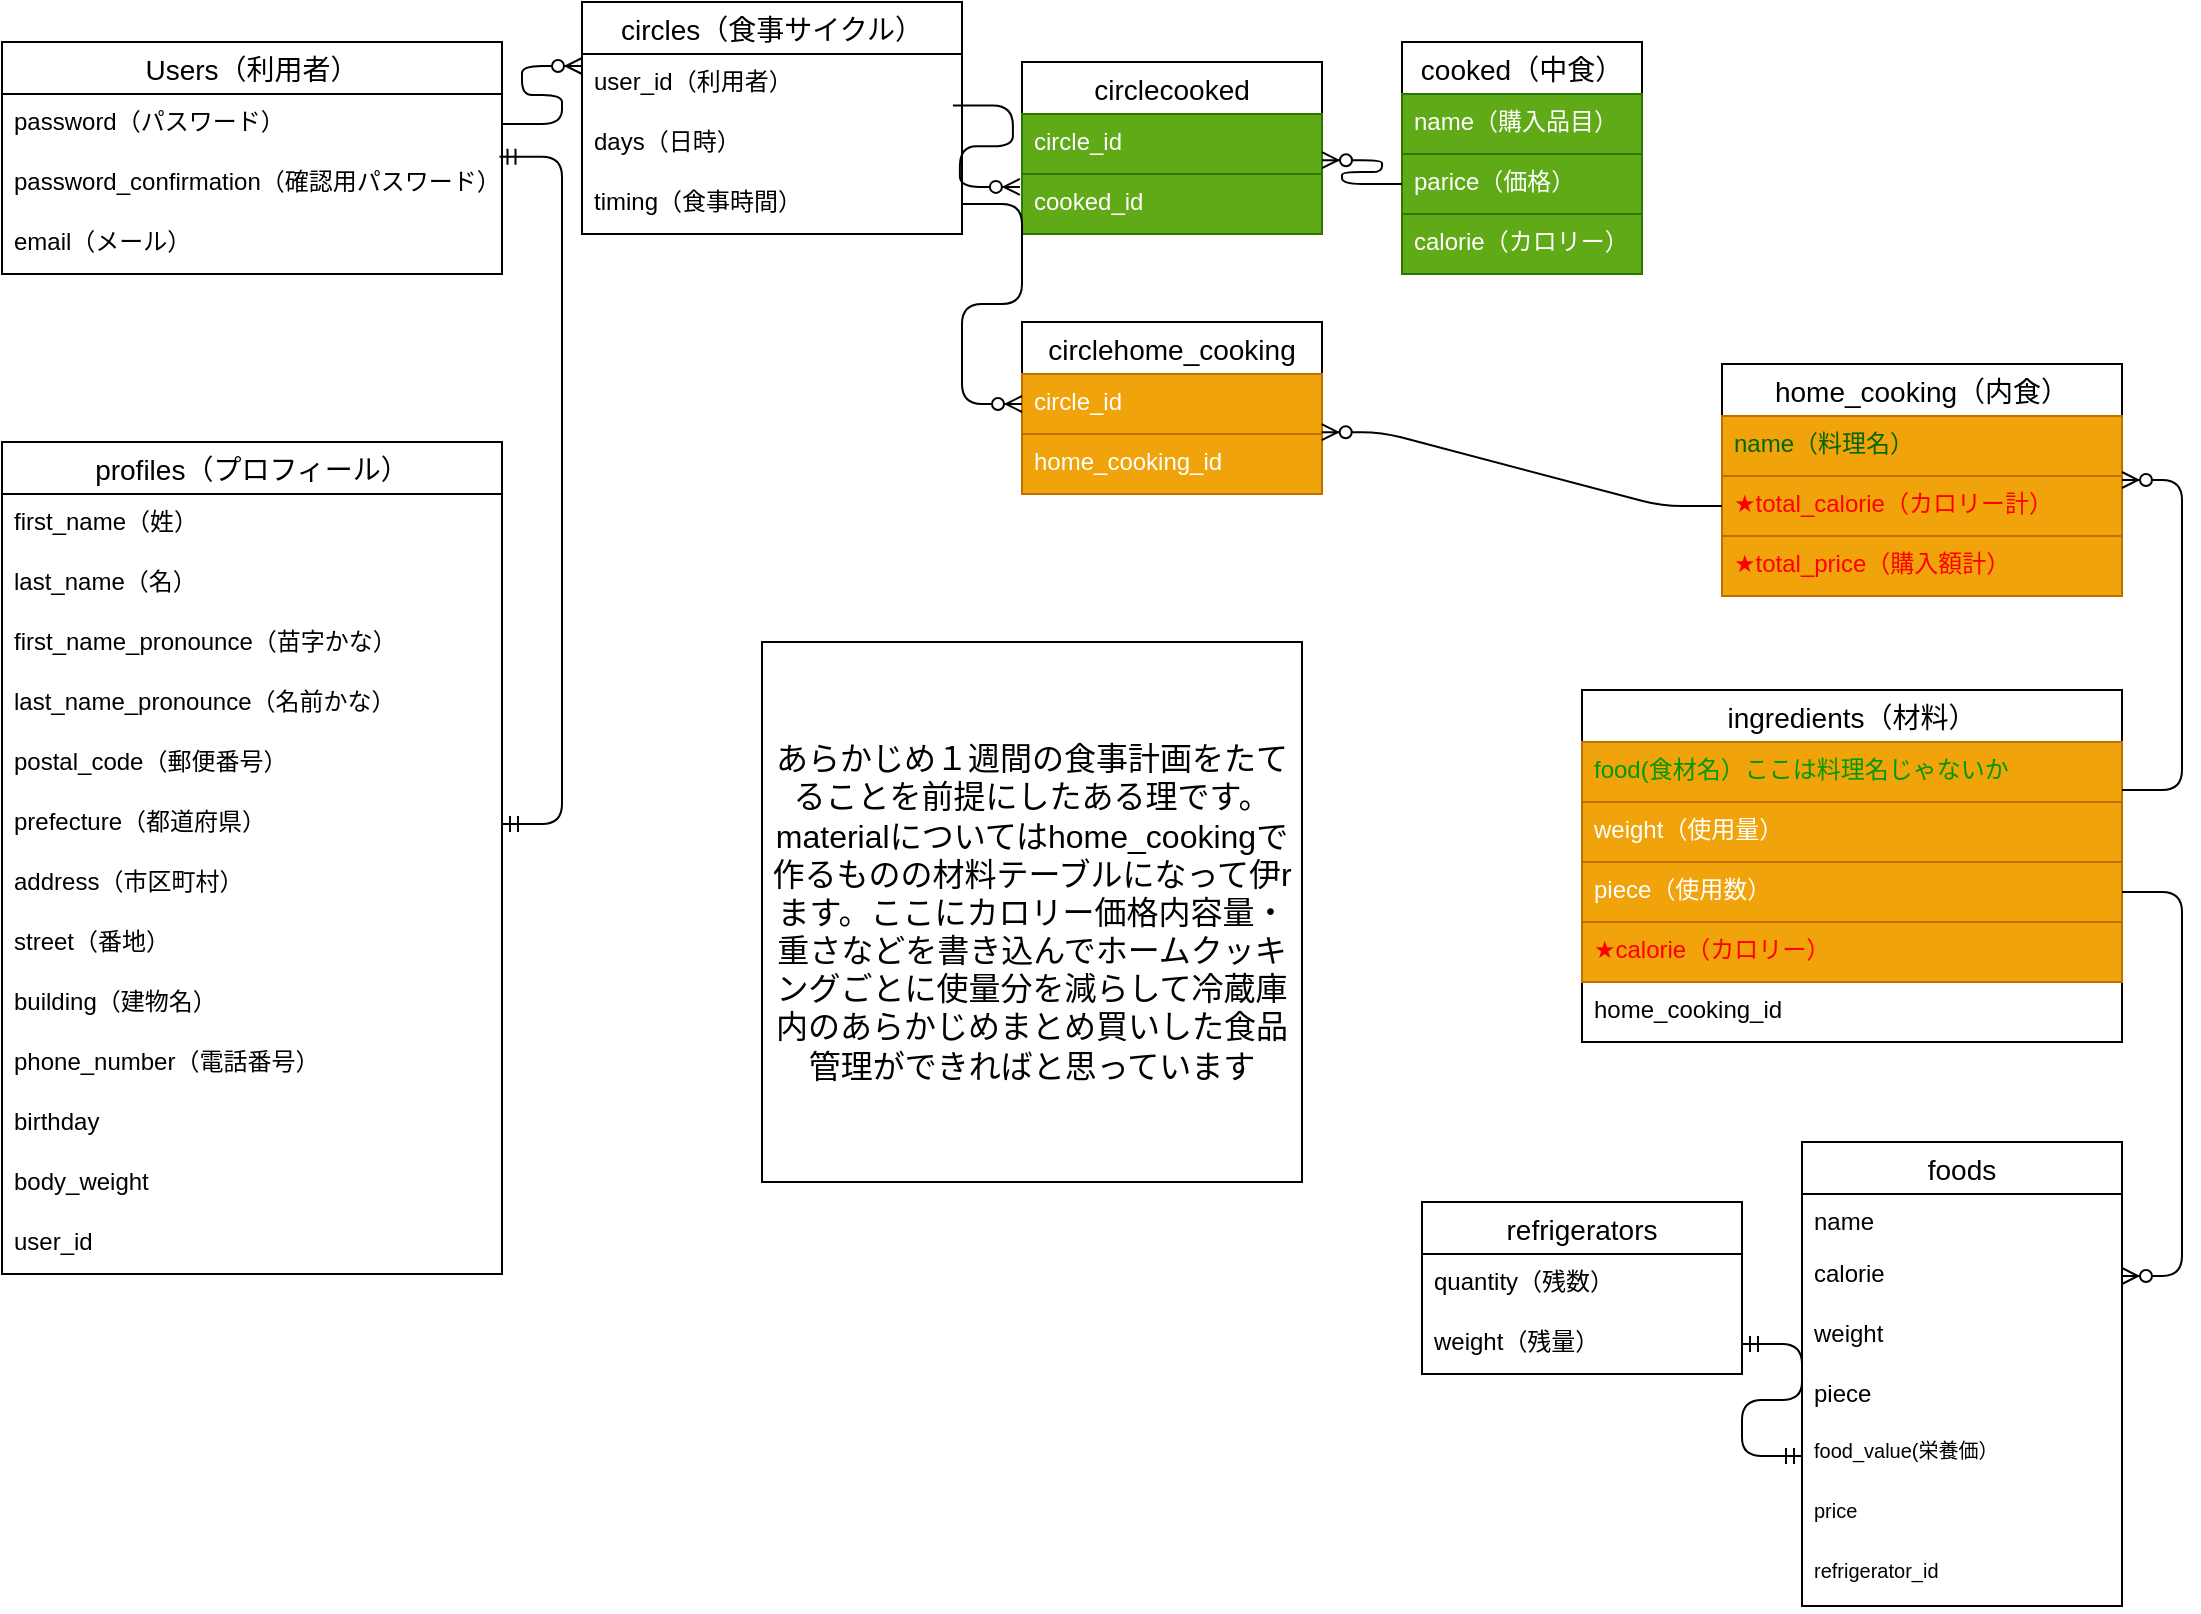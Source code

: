 <mxfile>
    <diagram id="WbgnvZaTyjX36KZ8kXM8" name="ページ1">
        <mxGraphModel dx="1213" dy="953" grid="1" gridSize="10" guides="1" tooltips="1" connect="1" arrows="1" fold="1" page="1" pageScale="1" pageWidth="850" pageHeight="1100" math="0" shadow="0">
            <root>
                <mxCell id="0"/>
                <mxCell id="1" parent="0"/>
                <mxCell id="3" value="Users（利用者）" style="swimlane;fontStyle=0;childLayout=stackLayout;horizontal=1;startSize=26;horizontalStack=0;resizeParent=1;resizeParentMax=0;resizeLast=0;collapsible=1;marginBottom=0;align=center;fontSize=14;" vertex="1" parent="1">
                    <mxGeometry x="30" y="50" width="250" height="116" as="geometry"/>
                </mxCell>
                <mxCell id="4" value="password（パスワード）" style="text;strokeColor=none;fillColor=none;spacingLeft=4;spacingRight=4;overflow=hidden;rotatable=0;points=[[0,0.5],[1,0.5]];portConstraint=eastwest;fontSize=12;" vertex="1" parent="3">
                    <mxGeometry y="26" width="250" height="30" as="geometry"/>
                </mxCell>
                <mxCell id="5" value="password_confirmation（確認用パスワード）" style="text;strokeColor=none;fillColor=none;spacingLeft=4;spacingRight=4;overflow=hidden;rotatable=0;points=[[0,0.5],[1,0.5]];portConstraint=eastwest;fontSize=12;" vertex="1" parent="3">
                    <mxGeometry y="56" width="250" height="30" as="geometry"/>
                </mxCell>
                <mxCell id="6" value="email（メール）" style="text;strokeColor=none;fillColor=none;spacingLeft=4;spacingRight=4;overflow=hidden;rotatable=0;points=[[0,0.5],[1,0.5]];portConstraint=eastwest;fontSize=12;" vertex="1" parent="3">
                    <mxGeometry y="86" width="250" height="30" as="geometry"/>
                </mxCell>
                <mxCell id="7" value="circles（食事サイクル）" style="swimlane;fontStyle=0;childLayout=stackLayout;horizontal=1;startSize=26;horizontalStack=0;resizeParent=1;resizeParentMax=0;resizeLast=0;collapsible=1;marginBottom=0;align=center;fontSize=14;" vertex="1" parent="1">
                    <mxGeometry x="320" y="30" width="190" height="116" as="geometry">
                        <mxRectangle x="360" y="80" width="140" height="40" as="alternateBounds"/>
                    </mxGeometry>
                </mxCell>
                <mxCell id="8" value="user_id（利用者）" style="text;strokeColor=none;fillColor=none;spacingLeft=4;spacingRight=4;overflow=hidden;rotatable=0;points=[[0,0.5],[1,0.5]];portConstraint=eastwest;fontSize=12;" vertex="1" parent="7">
                    <mxGeometry y="26" width="190" height="30" as="geometry"/>
                </mxCell>
                <mxCell id="9" value="days（日時）" style="text;strokeColor=none;fillColor=none;spacingLeft=4;spacingRight=4;overflow=hidden;rotatable=0;points=[[0,0.5],[1,0.5]];portConstraint=eastwest;fontSize=12;" vertex="1" parent="7">
                    <mxGeometry y="56" width="190" height="30" as="geometry"/>
                </mxCell>
                <mxCell id="10" value="timing（食事時間）" style="text;strokeColor=none;fillColor=none;spacingLeft=4;spacingRight=4;overflow=hidden;rotatable=0;points=[[0,0.5],[1,0.5]];portConstraint=eastwest;fontSize=12;" vertex="1" parent="7">
                    <mxGeometry y="86" width="190" height="30" as="geometry"/>
                </mxCell>
                <mxCell id="11" value="cooked（中食）" style="swimlane;fontStyle=0;childLayout=stackLayout;horizontal=1;startSize=26;horizontalStack=0;resizeParent=1;resizeParentMax=0;resizeLast=0;collapsible=1;marginBottom=0;align=center;fontSize=14;" vertex="1" parent="1">
                    <mxGeometry x="730" y="50" width="120" height="116" as="geometry"/>
                </mxCell>
                <mxCell id="12" value="name（購入品目）" style="text;strokeColor=#2D7600;fillColor=#60a917;spacingLeft=4;spacingRight=4;overflow=hidden;rotatable=0;points=[[0,0.5],[1,0.5]];portConstraint=eastwest;fontSize=12;fontColor=#ffffff;" vertex="1" parent="11">
                    <mxGeometry y="26" width="120" height="30" as="geometry"/>
                </mxCell>
                <mxCell id="13" value="parice（価格）" style="text;strokeColor=#2D7600;fillColor=#60a917;spacingLeft=4;spacingRight=4;overflow=hidden;rotatable=0;points=[[0,0.5],[1,0.5]];portConstraint=eastwest;fontSize=12;fontColor=#ffffff;" vertex="1" parent="11">
                    <mxGeometry y="56" width="120" height="30" as="geometry"/>
                </mxCell>
                <mxCell id="14" value="calorie（カロリー）" style="text;strokeColor=#2D7600;fillColor=#60a917;spacingLeft=4;spacingRight=4;overflow=hidden;rotatable=0;points=[[0,0.5],[1,0.5]];portConstraint=eastwest;fontSize=12;fontColor=#ffffff;" vertex="1" parent="11">
                    <mxGeometry y="86" width="120" height="30" as="geometry"/>
                </mxCell>
                <mxCell id="15" value="home_cooking（内食）" style="swimlane;fontStyle=0;childLayout=stackLayout;horizontal=1;startSize=26;horizontalStack=0;resizeParent=1;resizeParentMax=0;resizeLast=0;collapsible=1;marginBottom=0;align=center;fontSize=14;" vertex="1" parent="1">
                    <mxGeometry x="890" y="211" width="200" height="116" as="geometry"/>
                </mxCell>
                <mxCell id="16" value="name（料理名）" style="text;strokeColor=#BD7000;fillColor=#f0a30a;spacingLeft=4;spacingRight=4;overflow=hidden;rotatable=0;points=[[0,0.5],[1,0.5]];portConstraint=eastwest;fontSize=12;fontColor=#006600;" vertex="1" parent="15">
                    <mxGeometry y="26" width="200" height="30" as="geometry"/>
                </mxCell>
                <mxCell id="17" value="★total_calorie（カロリー計）" style="text;strokeColor=#BD7000;fillColor=#f0a30a;spacingLeft=4;spacingRight=4;overflow=hidden;rotatable=0;points=[[0,0.5],[1,0.5]];portConstraint=eastwest;fontSize=12;fontColor=#FF0000;" vertex="1" parent="15">
                    <mxGeometry y="56" width="200" height="30" as="geometry"/>
                </mxCell>
                <mxCell id="18" value="★total_price（購入額計）" style="text;strokeColor=#BD7000;fillColor=#f0a30a;spacingLeft=4;spacingRight=4;overflow=hidden;rotatable=0;points=[[0,0.5],[1,0.5]];portConstraint=eastwest;fontSize=12;fontColor=#FF0000;" vertex="1" parent="15">
                    <mxGeometry y="86" width="200" height="30" as="geometry"/>
                </mxCell>
                <mxCell id="19" value="" style="edgeStyle=entityRelationEdgeStyle;fontSize=12;html=1;endArrow=ERzeroToMany;endFill=1;entryX=0;entryY=0.2;entryDx=0;entryDy=0;entryPerimeter=0;exitX=1;exitY=0.5;exitDx=0;exitDy=0;" edge="1" parent="1" source="4" target="8">
                    <mxGeometry width="100" height="100" relative="1" as="geometry">
                        <mxPoint x="290" y="91" as="sourcePoint"/>
                        <mxPoint x="358.08" y="196" as="targetPoint"/>
                    </mxGeometry>
                </mxCell>
                <mxCell id="20" value="profiles（プロフィール）" style="swimlane;fontStyle=0;childLayout=stackLayout;horizontal=1;startSize=26;horizontalStack=0;resizeParent=1;resizeParentMax=0;resizeLast=0;collapsible=1;marginBottom=0;align=center;fontSize=14;" vertex="1" parent="1">
                    <mxGeometry x="30" y="250" width="250" height="416" as="geometry"/>
                </mxCell>
                <mxCell id="21" value="first_name（姓）" style="text;strokeColor=none;fillColor=none;spacingLeft=4;spacingRight=4;overflow=hidden;rotatable=0;points=[[0,0.5],[1,0.5]];portConstraint=eastwest;fontSize=12;" vertex="1" parent="20">
                    <mxGeometry y="26" width="250" height="30" as="geometry"/>
                </mxCell>
                <mxCell id="22" value="last_name（名）" style="text;strokeColor=none;fillColor=none;spacingLeft=4;spacingRight=4;overflow=hidden;rotatable=0;points=[[0,0.5],[1,0.5]];portConstraint=eastwest;fontSize=12;" vertex="1" parent="20">
                    <mxGeometry y="56" width="250" height="30" as="geometry"/>
                </mxCell>
                <mxCell id="23" value="first_name_pronounce（苗字かな）" style="text;strokeColor=none;fillColor=none;spacingLeft=4;spacingRight=4;overflow=hidden;rotatable=0;points=[[0,0.5],[1,0.5]];portConstraint=eastwest;fontSize=12;" vertex="1" parent="20">
                    <mxGeometry y="86" width="250" height="30" as="geometry"/>
                </mxCell>
                <mxCell id="24" value="last_name_pronounce（名前かな）" style="text;strokeColor=none;fillColor=none;spacingLeft=4;spacingRight=4;overflow=hidden;rotatable=0;points=[[0,0.5],[1,0.5]];portConstraint=eastwest;fontSize=12;" vertex="1" parent="20">
                    <mxGeometry y="116" width="250" height="30" as="geometry"/>
                </mxCell>
                <mxCell id="25" value="postal_code（郵便番号）" style="text;strokeColor=none;fillColor=none;spacingLeft=4;spacingRight=4;overflow=hidden;rotatable=0;points=[[0,0.5],[1,0.5]];portConstraint=eastwest;fontSize=12;" vertex="1" parent="20">
                    <mxGeometry y="146" width="250" height="30" as="geometry"/>
                </mxCell>
                <mxCell id="26" value="prefecture（都道府県）" style="text;strokeColor=none;fillColor=none;spacingLeft=4;spacingRight=4;overflow=hidden;rotatable=0;points=[[0,0.5],[1,0.5]];portConstraint=eastwest;fontSize=12;" vertex="1" parent="20">
                    <mxGeometry y="176" width="250" height="30" as="geometry"/>
                </mxCell>
                <mxCell id="27" value="address（市区町村）" style="text;strokeColor=none;fillColor=none;spacingLeft=4;spacingRight=4;overflow=hidden;rotatable=0;points=[[0,0.5],[1,0.5]];portConstraint=eastwest;fontSize=12;" vertex="1" parent="20">
                    <mxGeometry y="206" width="250" height="30" as="geometry"/>
                </mxCell>
                <mxCell id="28" value="street（番地）" style="text;strokeColor=none;fillColor=none;spacingLeft=4;spacingRight=4;overflow=hidden;rotatable=0;points=[[0,0.5],[1,0.5]];portConstraint=eastwest;fontSize=12;" vertex="1" parent="20">
                    <mxGeometry y="236" width="250" height="30" as="geometry"/>
                </mxCell>
                <mxCell id="29" value="building（建物名）" style="text;strokeColor=none;fillColor=none;spacingLeft=4;spacingRight=4;overflow=hidden;rotatable=0;points=[[0,0.5],[1,0.5]];portConstraint=eastwest;fontSize=12;" vertex="1" parent="20">
                    <mxGeometry y="266" width="250" height="30" as="geometry"/>
                </mxCell>
                <mxCell id="30" value="phone_number（電話番号）" style="text;strokeColor=none;fillColor=none;spacingLeft=4;spacingRight=4;overflow=hidden;rotatable=0;points=[[0,0.5],[1,0.5]];portConstraint=eastwest;fontSize=12;" vertex="1" parent="20">
                    <mxGeometry y="296" width="250" height="30" as="geometry"/>
                </mxCell>
                <mxCell id="31" value="birthday" style="text;strokeColor=none;fillColor=none;spacingLeft=4;spacingRight=4;overflow=hidden;rotatable=0;points=[[0,0.5],[1,0.5]];portConstraint=eastwest;fontSize=12;" vertex="1" parent="20">
                    <mxGeometry y="326" width="250" height="30" as="geometry"/>
                </mxCell>
                <mxCell id="32" value="body_weight" style="text;strokeColor=none;fillColor=none;spacingLeft=4;spacingRight=4;overflow=hidden;rotatable=0;points=[[0,0.5],[1,0.5]];portConstraint=eastwest;fontSize=12;" vertex="1" parent="20">
                    <mxGeometry y="356" width="250" height="30" as="geometry"/>
                </mxCell>
                <mxCell id="33" value="user_id" style="text;strokeColor=none;fillColor=none;spacingLeft=4;spacingRight=4;overflow=hidden;rotatable=0;points=[[0,0.5],[1,0.5]];portConstraint=eastwest;fontSize=12;" vertex="1" parent="20">
                    <mxGeometry y="386" width="250" height="30" as="geometry"/>
                </mxCell>
                <mxCell id="34" value="" style="edgeStyle=entityRelationEdgeStyle;fontSize=12;html=1;endArrow=ERmandOne;startArrow=ERmandOne;entryX=0.995;entryY=0.044;entryDx=0;entryDy=0;entryPerimeter=0;" edge="1" parent="1" source="26" target="5">
                    <mxGeometry width="100" height="100" relative="1" as="geometry">
                        <mxPoint x="290" y="310" as="sourcePoint"/>
                        <mxPoint x="360" y="253" as="targetPoint"/>
                    </mxGeometry>
                </mxCell>
                <mxCell id="35" value="ingredients（材料）" style="swimlane;fontStyle=0;childLayout=stackLayout;horizontal=1;startSize=26;horizontalStack=0;resizeParent=1;resizeParentMax=0;resizeLast=0;collapsible=1;marginBottom=0;align=center;fontSize=14;" vertex="1" parent="1">
                    <mxGeometry x="820" y="374" width="270" height="176" as="geometry"/>
                </mxCell>
                <mxCell id="36" value="food(食材名）ここは料理名じゃないか" style="text;strokeColor=#BD7000;fillColor=#f0a30a;spacingLeft=4;spacingRight=4;overflow=hidden;rotatable=0;points=[[0,0.5],[1,0.5]];portConstraint=eastwest;fontSize=12;fontColor=#009900;" vertex="1" parent="35">
                    <mxGeometry y="26" width="270" height="30" as="geometry"/>
                </mxCell>
                <mxCell id="37" value="weight（使用量）" style="text;strokeColor=#BD7000;fillColor=#f0a30a;spacingLeft=4;spacingRight=4;overflow=hidden;rotatable=0;points=[[0,0.5],[1,0.5]];portConstraint=eastwest;fontSize=12;fontColor=#ffffff;" vertex="1" parent="35">
                    <mxGeometry y="56" width="270" height="30" as="geometry"/>
                </mxCell>
                <mxCell id="38" value="piece（使用数）" style="text;strokeColor=#BD7000;fillColor=#f0a30a;spacingLeft=4;spacingRight=4;overflow=hidden;rotatable=0;points=[[0,0.5],[1,0.5]];portConstraint=eastwest;fontSize=12;fontColor=#ffffff;" vertex="1" parent="35">
                    <mxGeometry y="86" width="270" height="30" as="geometry"/>
                </mxCell>
                <mxCell id="39" value="★calorie（カロリー）" style="text;strokeColor=#BD7000;fillColor=#f0a30a;spacingLeft=4;spacingRight=4;overflow=hidden;rotatable=0;points=[[0,0.5],[1,0.5]];portConstraint=eastwest;fontSize=12;fontColor=#FF0000;" vertex="1" parent="35">
                    <mxGeometry y="116" width="270" height="30" as="geometry"/>
                </mxCell>
                <mxCell id="40" value="home_cooking_id" style="text;spacingLeft=4;spacingRight=4;overflow=hidden;rotatable=0;points=[[0,0.5],[1,0.5]];portConstraint=eastwest;fontSize=12;" vertex="1" parent="35">
                    <mxGeometry y="146" width="270" height="30" as="geometry"/>
                </mxCell>
                <mxCell id="41" value="circlecooked" style="swimlane;fontStyle=0;childLayout=stackLayout;horizontal=1;startSize=26;horizontalStack=0;resizeParent=1;resizeParentMax=0;resizeLast=0;collapsible=1;marginBottom=0;align=center;fontSize=14;" vertex="1" parent="1">
                    <mxGeometry x="540" y="60" width="150" height="86" as="geometry"/>
                </mxCell>
                <mxCell id="42" value="circle_id" style="text;strokeColor=#2D7600;fillColor=#60a917;spacingLeft=4;spacingRight=4;overflow=hidden;rotatable=0;points=[[0,0.5],[1,0.5]];portConstraint=eastwest;fontSize=12;fontColor=#ffffff;" vertex="1" parent="41">
                    <mxGeometry y="26" width="150" height="30" as="geometry"/>
                </mxCell>
                <mxCell id="43" value="cooked_id" style="text;strokeColor=#2D7600;fillColor=#60a917;spacingLeft=4;spacingRight=4;overflow=hidden;rotatable=0;points=[[0,0.5],[1,0.5]];portConstraint=eastwest;fontSize=12;fontColor=#ffffff;" vertex="1" parent="41">
                    <mxGeometry y="56" width="150" height="30" as="geometry"/>
                </mxCell>
                <mxCell id="44" value="" style="edgeStyle=entityRelationEdgeStyle;fontSize=12;html=1;endArrow=ERzeroToMany;endFill=1;entryX=1;entryY=0.77;entryDx=0;entryDy=0;entryPerimeter=0;exitX=0;exitY=0.5;exitDx=0;exitDy=0;" edge="1" parent="1" source="13" target="42">
                    <mxGeometry width="100" height="100" relative="1" as="geometry">
                        <mxPoint x="810" y="120" as="sourcePoint"/>
                        <mxPoint x="520" y="310" as="targetPoint"/>
                    </mxGeometry>
                </mxCell>
                <mxCell id="45" value="" style="edgeStyle=entityRelationEdgeStyle;fontSize=12;html=1;endArrow=ERzeroToMany;endFill=1;entryX=-0.007;entryY=0.215;entryDx=0;entryDy=0;entryPerimeter=0;exitX=0.976;exitY=-0.141;exitDx=0;exitDy=0;exitPerimeter=0;" edge="1" parent="1" source="9" target="43">
                    <mxGeometry width="100" height="100" relative="1" as="geometry">
                        <mxPoint x="520" y="180" as="sourcePoint"/>
                        <mxPoint x="520" y="310" as="targetPoint"/>
                    </mxGeometry>
                </mxCell>
                <mxCell id="46" value="あらかじめ１週間の食事計画をたてることを前提にしたある理です。materialについてはhome_cookingで作るものの材料テーブルになって伊rます。ここにカロリー価格内容量・重さなどを書き込んでホームクッキングごとに使量分を減らして冷蔵庫内のあらかじめまとめ買いした食品管理ができればと思っています" style="whiteSpace=wrap;html=1;align=center;fontSize=16;" vertex="1" parent="1">
                    <mxGeometry x="410" y="350" width="270" height="270" as="geometry"/>
                </mxCell>
                <mxCell id="47" value="circlehome_cooking" style="swimlane;fontStyle=0;childLayout=stackLayout;horizontal=1;startSize=26;horizontalStack=0;resizeParent=1;resizeParentMax=0;resizeLast=0;collapsible=1;marginBottom=0;align=center;fontSize=14;" vertex="1" parent="1">
                    <mxGeometry x="540" y="190" width="150" height="86" as="geometry"/>
                </mxCell>
                <mxCell id="48" value="circle_id" style="text;strokeColor=#BD7000;fillColor=#f0a30a;spacingLeft=4;spacingRight=4;overflow=hidden;rotatable=0;points=[[0,0.5],[1,0.5]];portConstraint=eastwest;fontSize=12;fontColor=#ffffff;" vertex="1" parent="47">
                    <mxGeometry y="26" width="150" height="30" as="geometry"/>
                </mxCell>
                <mxCell id="49" value="home_cooking_id" style="text;strokeColor=#BD7000;fillColor=#f0a30a;spacingLeft=4;spacingRight=4;overflow=hidden;rotatable=0;points=[[0,0.5],[1,0.5]];portConstraint=eastwest;fontSize=12;fontColor=#ffffff;" vertex="1" parent="47">
                    <mxGeometry y="56" width="150" height="30" as="geometry"/>
                </mxCell>
                <mxCell id="50" value="" style="edgeStyle=entityRelationEdgeStyle;fontSize=12;html=1;endArrow=ERzeroToMany;endFill=1;entryX=0.999;entryY=-0.03;entryDx=0;entryDy=0;entryPerimeter=0;exitX=0;exitY=0.5;exitDx=0;exitDy=0;" edge="1" parent="1" source="17" target="49">
                    <mxGeometry width="100" height="100" relative="1" as="geometry">
                        <mxPoint x="890" y="260" as="sourcePoint"/>
                        <mxPoint x="650" y="300" as="targetPoint"/>
                    </mxGeometry>
                </mxCell>
                <mxCell id="51" value="" style="edgeStyle=entityRelationEdgeStyle;fontSize=12;html=1;endArrow=ERzeroToMany;endFill=1;exitX=1;exitY=0.5;exitDx=0;exitDy=0;entryX=0;entryY=0.5;entryDx=0;entryDy=0;" edge="1" parent="1" source="10" target="48">
                    <mxGeometry width="100" height="100" relative="1" as="geometry">
                        <mxPoint x="550" y="400" as="sourcePoint"/>
                        <mxPoint x="650" y="300" as="targetPoint"/>
                    </mxGeometry>
                </mxCell>
                <mxCell id="52" value="" style="edgeStyle=entityRelationEdgeStyle;fontSize=12;html=1;endArrow=ERzeroToMany;endFill=1;entryX=1;entryY=0.5;entryDx=0;entryDy=0;exitX=1;exitY=0.8;exitDx=0;exitDy=0;exitPerimeter=0;" edge="1" parent="1" source="36" target="15">
                    <mxGeometry width="100" height="100" relative="1" as="geometry">
                        <mxPoint x="920" y="550" as="sourcePoint"/>
                        <mxPoint x="1090" y="451" as="targetPoint"/>
                    </mxGeometry>
                </mxCell>
                <mxCell id="53" value="foods" style="swimlane;fontStyle=0;childLayout=stackLayout;horizontal=1;startSize=26;horizontalStack=0;resizeParent=1;resizeParentMax=0;resizeLast=0;collapsible=1;marginBottom=0;align=center;fontSize=14;" vertex="1" parent="1">
                    <mxGeometry x="930" y="600" width="160" height="232" as="geometry"/>
                </mxCell>
                <mxCell id="54" value="name" style="text;strokeColor=none;fillColor=none;spacingLeft=4;spacingRight=4;overflow=hidden;rotatable=0;points=[[0,0.5],[1,0.5]];portConstraint=eastwest;fontSize=12;" vertex="1" parent="53">
                    <mxGeometry y="26" width="160" height="26" as="geometry"/>
                </mxCell>
                <mxCell id="55" value="calorie" style="text;strokeColor=none;fillColor=none;spacingLeft=4;spacingRight=4;overflow=hidden;rotatable=0;points=[[0,0.5],[1,0.5]];portConstraint=eastwest;fontSize=12;" vertex="1" parent="53">
                    <mxGeometry y="52" width="160" height="30" as="geometry"/>
                </mxCell>
                <mxCell id="56" value="weight" style="text;strokeColor=none;fillColor=none;spacingLeft=4;spacingRight=4;overflow=hidden;rotatable=0;points=[[0,0.5],[1,0.5]];portConstraint=eastwest;fontSize=12;" vertex="1" parent="53">
                    <mxGeometry y="82" width="160" height="30" as="geometry"/>
                </mxCell>
                <mxCell id="57" value="piece" style="text;strokeColor=none;fillColor=none;spacingLeft=4;spacingRight=4;overflow=hidden;rotatable=0;points=[[0,0.5],[1,0.5]];portConstraint=eastwest;fontSize=12;" vertex="1" parent="53">
                    <mxGeometry y="112" width="160" height="30" as="geometry"/>
                </mxCell>
                <mxCell id="58" value="food_value(栄養価）" style="text;strokeColor=none;fillColor=none;spacingLeft=4;spacingRight=4;overflow=hidden;rotatable=0;points=[[0,0.5],[1,0.5]];portConstraint=eastwest;fontSize=10;" vertex="1" parent="53">
                    <mxGeometry y="142" width="160" height="30" as="geometry"/>
                </mxCell>
                <mxCell id="59" value="price" style="text;strokeColor=none;fillColor=none;spacingLeft=4;spacingRight=4;overflow=hidden;rotatable=0;points=[[0,0.5],[1,0.5]];portConstraint=eastwest;fontSize=10;" vertex="1" parent="53">
                    <mxGeometry y="172" width="160" height="30" as="geometry"/>
                </mxCell>
                <mxCell id="60" value="refrigerator_id" style="text;strokeColor=none;fillColor=none;spacingLeft=4;spacingRight=4;overflow=hidden;rotatable=0;points=[[0,0.5],[1,0.5]];portConstraint=eastwest;fontSize=10;" vertex="1" parent="53">
                    <mxGeometry y="202" width="160" height="30" as="geometry"/>
                </mxCell>
                <mxCell id="61" value="refrigerators" style="swimlane;fontStyle=0;childLayout=stackLayout;horizontal=1;startSize=26;horizontalStack=0;resizeParent=1;resizeParentMax=0;resizeLast=0;collapsible=1;marginBottom=0;align=center;fontSize=14;" vertex="1" parent="1">
                    <mxGeometry x="740" y="630" width="160" height="86" as="geometry"/>
                </mxCell>
                <mxCell id="62" value="quantity（残数）" style="text;strokeColor=none;fillColor=none;spacingLeft=4;spacingRight=4;overflow=hidden;rotatable=0;points=[[0,0.5],[1,0.5]];portConstraint=eastwest;fontSize=12;" vertex="1" parent="61">
                    <mxGeometry y="26" width="160" height="30" as="geometry"/>
                </mxCell>
                <mxCell id="63" value="weight（残量）" style="text;strokeColor=none;fillColor=none;spacingLeft=4;spacingRight=4;overflow=hidden;rotatable=0;points=[[0,0.5],[1,0.5]];portConstraint=eastwest;fontSize=12;" vertex="1" parent="61">
                    <mxGeometry y="56" width="160" height="30" as="geometry"/>
                </mxCell>
                <mxCell id="64" value="" style="edgeStyle=entityRelationEdgeStyle;fontSize=12;html=1;endArrow=ERzeroToMany;endFill=1;entryX=1;entryY=0.5;entryDx=0;entryDy=0;exitX=1;exitY=0.5;exitDx=0;exitDy=0;" edge="1" parent="1" source="38" target="55">
                    <mxGeometry width="100" height="100" relative="1" as="geometry">
                        <mxPoint x="1060" y="620" as="sourcePoint"/>
                        <mxPoint x="970" y="600" as="targetPoint"/>
                    </mxGeometry>
                </mxCell>
                <mxCell id="65" value="" style="edgeStyle=entityRelationEdgeStyle;fontSize=12;html=1;endArrow=ERmandOne;startArrow=ERmandOne;entryX=0;entryY=0.5;entryDx=0;entryDy=0;" edge="1" parent="1" source="63" target="58">
                    <mxGeometry width="100" height="100" relative="1" as="geometry">
                        <mxPoint x="600" y="550" as="sourcePoint"/>
                        <mxPoint x="700" y="450" as="targetPoint"/>
                    </mxGeometry>
                </mxCell>
            </root>
        </mxGraphModel>
    </diagram>
</mxfile>